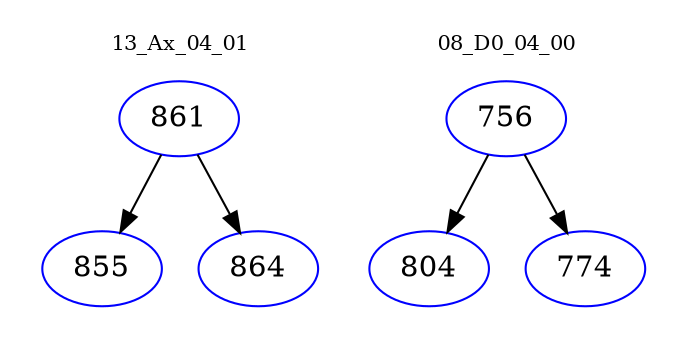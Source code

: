digraph{
subgraph cluster_0 {
color = white
label = "13_Ax_04_01";
fontsize=10;
T0_861 [label="861", color="blue"]
T0_861 -> T0_855 [color="black"]
T0_855 [label="855", color="blue"]
T0_861 -> T0_864 [color="black"]
T0_864 [label="864", color="blue"]
}
subgraph cluster_1 {
color = white
label = "08_D0_04_00";
fontsize=10;
T1_756 [label="756", color="blue"]
T1_756 -> T1_804 [color="black"]
T1_804 [label="804", color="blue"]
T1_756 -> T1_774 [color="black"]
T1_774 [label="774", color="blue"]
}
}
